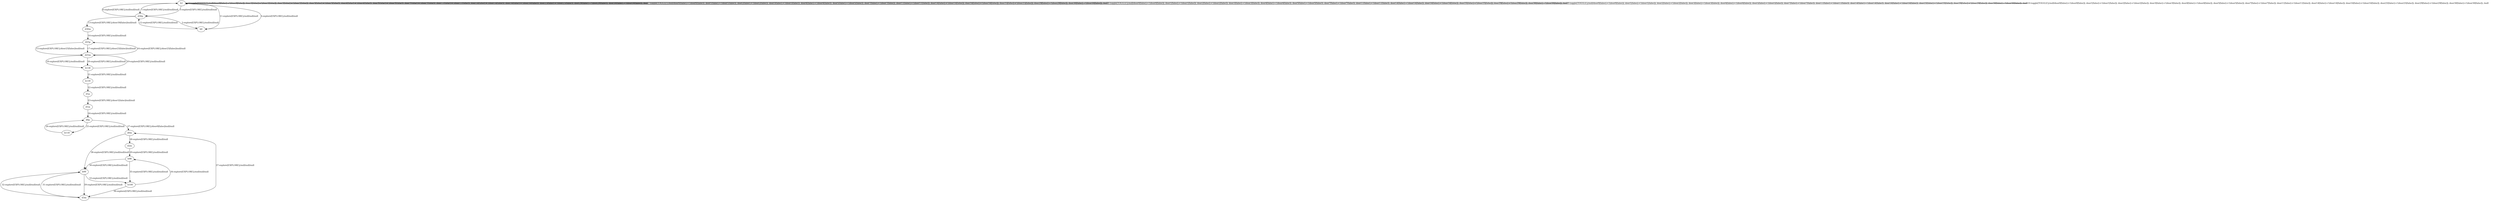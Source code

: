 # Total number of goals covered by this test: 4
# d2m --> b98
# b98 --> b99
# d3m --> b99
# b99 --> d3m

digraph g {
"b1" -> "d30p" [label = "1-explore[EXPLORE];/null/null/null"];
"d30p" -> "b0" [label = "2-explore[EXPLORE];/null/null/null"];
"b0" -> "b1" [label = "3-explore[EXPLORE];/null/null/null"];
"b1" -> "b1" [label = "4-toggle[TOGGLE];/null/door0[false]:=!(door0[false]); door1[false]:=!(door1[false]); door2[false]:=!(door2[false]); door3[false]:=!(door3[false]); door4[false]:=!(door4[false]); door5[false]:=!(door5[false]); door7[false]:=!(door7[false]); door11[false]:=!(door11[false]); door14[false]:=!(door14[false]); door16[false]:=!(door16[false]); door25[false]:=!(door25[false]); door29[false]:=!(door29[false]); door30[false]:=!(door30[false]); /null"];
"b1" -> "d30p" [label = "5-explore[EXPLORE];/null/null/null"];
"d30p" -> "b1" [label = "6-explore[EXPLORE];/null/null/null"];
"b1" -> "b1" [label = "7-toggle[TOGGLE];/null/door0[false]:=!(door0[false]); door1[false]:=!(door1[false]); door2[false]:=!(door2[false]); door3[false]:=!(door3[false]); door4[false]:=!(door4[false]); door5[false]:=!(door5[false]); door7[false]:=!(door7[false]); door11[false]:=!(door11[false]); door14[false]:=!(door14[false]); door16[false]:=!(door16[false]); door25[false]:=!(door25[false]); door29[false]:=!(door29[false]); door30[false]:=!(door30[false]); /null"];
"b1" -> "b1" [label = "8-toggle[TOGGLE];/null/door0[false]:=!(door0[false]); door1[false]:=!(door1[false]); door2[false]:=!(door2[false]); door3[false]:=!(door3[false]); door4[false]:=!(door4[false]); door5[false]:=!(door5[false]); door7[false]:=!(door7[false]); door11[false]:=!(door11[false]); door14[false]:=!(door14[false]); door16[false]:=!(door16[false]); door25[false]:=!(door25[false]); door29[false]:=!(door29[false]); door30[false]:=!(door30[false]); /null"];
"b1" -> "b1" [label = "9-toggle[TOGGLE];/null/door0[false]:=!(door0[false]); door1[false]:=!(door1[false]); door2[false]:=!(door2[false]); door3[false]:=!(door3[false]); door4[false]:=!(door4[false]); door5[false]:=!(door5[false]); door7[false]:=!(door7[false]); door11[false]:=!(door11[false]); door14[false]:=!(door14[false]); door16[false]:=!(door16[false]); door25[false]:=!(door25[false]); door29[false]:=!(door29[false]); door30[false]:=!(door30[false]); /null"];
"b1" -> "b1" [label = "10-toggle[TOGGLE];/null/door0[false]:=!(door0[false]); door1[false]:=!(door1[false]); door2[false]:=!(door2[false]); door3[false]:=!(door3[false]); door4[false]:=!(door4[false]); door5[false]:=!(door5[false]); door7[false]:=!(door7[false]); door11[false]:=!(door11[false]); door14[false]:=!(door14[false]); door16[false]:=!(door16[false]); door25[false]:=!(door25[false]); door29[false]:=!(door29[false]); door30[false]:=!(door30[false]); /null"];
"b1" -> "b0" [label = "11-explore[EXPLORE];/null/null/null"];
"b0" -> "d30p" [label = "12-explore[EXPLORE];/null/null/null"];
"d30p" -> "d30m" [label = "13-explore[EXPLORE];/door30[false]/null/null"];
"d30m" -> "d25p" [label = "14-explore[EXPLORE];/null/null/null"];
"d25p" -> "d25m" [label = "15-explore[EXPLORE];/door25[false]/null/null"];
"d25m" -> "d25p" [label = "16-explore[EXPLORE];/door25[false]/null/null"];
"d25p" -> "d25m" [label = "17-explore[EXPLORE];/door25[false]/null/null"];
"d25m" -> "b138" [label = "18-explore[EXPLORE];/null/null/null"];
"b138" -> "d25m" [label = "19-explore[EXPLORE];/null/null/null"];
"d25m" -> "b138" [label = "20-explore[EXPLORE];/null/null/null"];
"b138" -> "b139" [label = "21-explore[EXPLORE];/null/null/null"];
"b139" -> "d1p" [label = "22-explore[EXPLORE];/null/null/null"];
"d1p" -> "d1m" [label = "23-explore[EXPLORE];/door1[false]/null/null"];
"d1m" -> "d0p" [label = "24-explore[EXPLORE];/null/null/null"];
"d0p" -> "b118" [label = "25-explore[EXPLORE];/null/null/null"];
"b118" -> "d0p" [label = "26-explore[EXPLORE];/null/null/null"];
"d0p" -> "d0m" [label = "27-explore[EXPLORE];/door0[false]/null/null"];
"d0m" -> "d2m" [label = "28-explore[EXPLORE];/null/null/null"];
"d2m" -> "b98" [label = "29-explore[EXPLORE];/null/null/null"];
"b98" -> "b99" [label = "30-explore[EXPLORE];/null/null/null"];
"b99" -> "d3m" [label = "31-explore[EXPLORE];/null/null/null"];
"d3m" -> "b99" [label = "32-explore[EXPLORE];/null/null/null"];
"b99" -> "b100" [label = "33-explore[EXPLORE];/null/null/null"];
"b100" -> "b98" [label = "34-explore[EXPLORE];/null/null/null"];
"b98" -> "b100" [label = "35-explore[EXPLORE];/null/null/null"];
"b100" -> "d3m" [label = "36-explore[EXPLORE];/null/null/null"];
"d3m" -> "d0m" [label = "37-explore[EXPLORE];/null/null/null"];
"d0m" -> "b99" [label = "38-explore[EXPLORE];/null/null/null"];
"b99" -> "d3m" [label = "39-explore[EXPLORE];/null/null/null"];
}